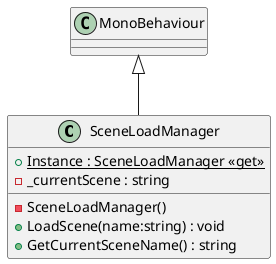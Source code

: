 @startuml
class SceneLoadManager {
    + {static} Instance : SceneLoadManager <<get>>
    - SceneLoadManager()
    - _currentScene : string
    + LoadScene(name:string) : void
    + GetCurrentSceneName() : string
}
MonoBehaviour <|-- SceneLoadManager
@enduml
